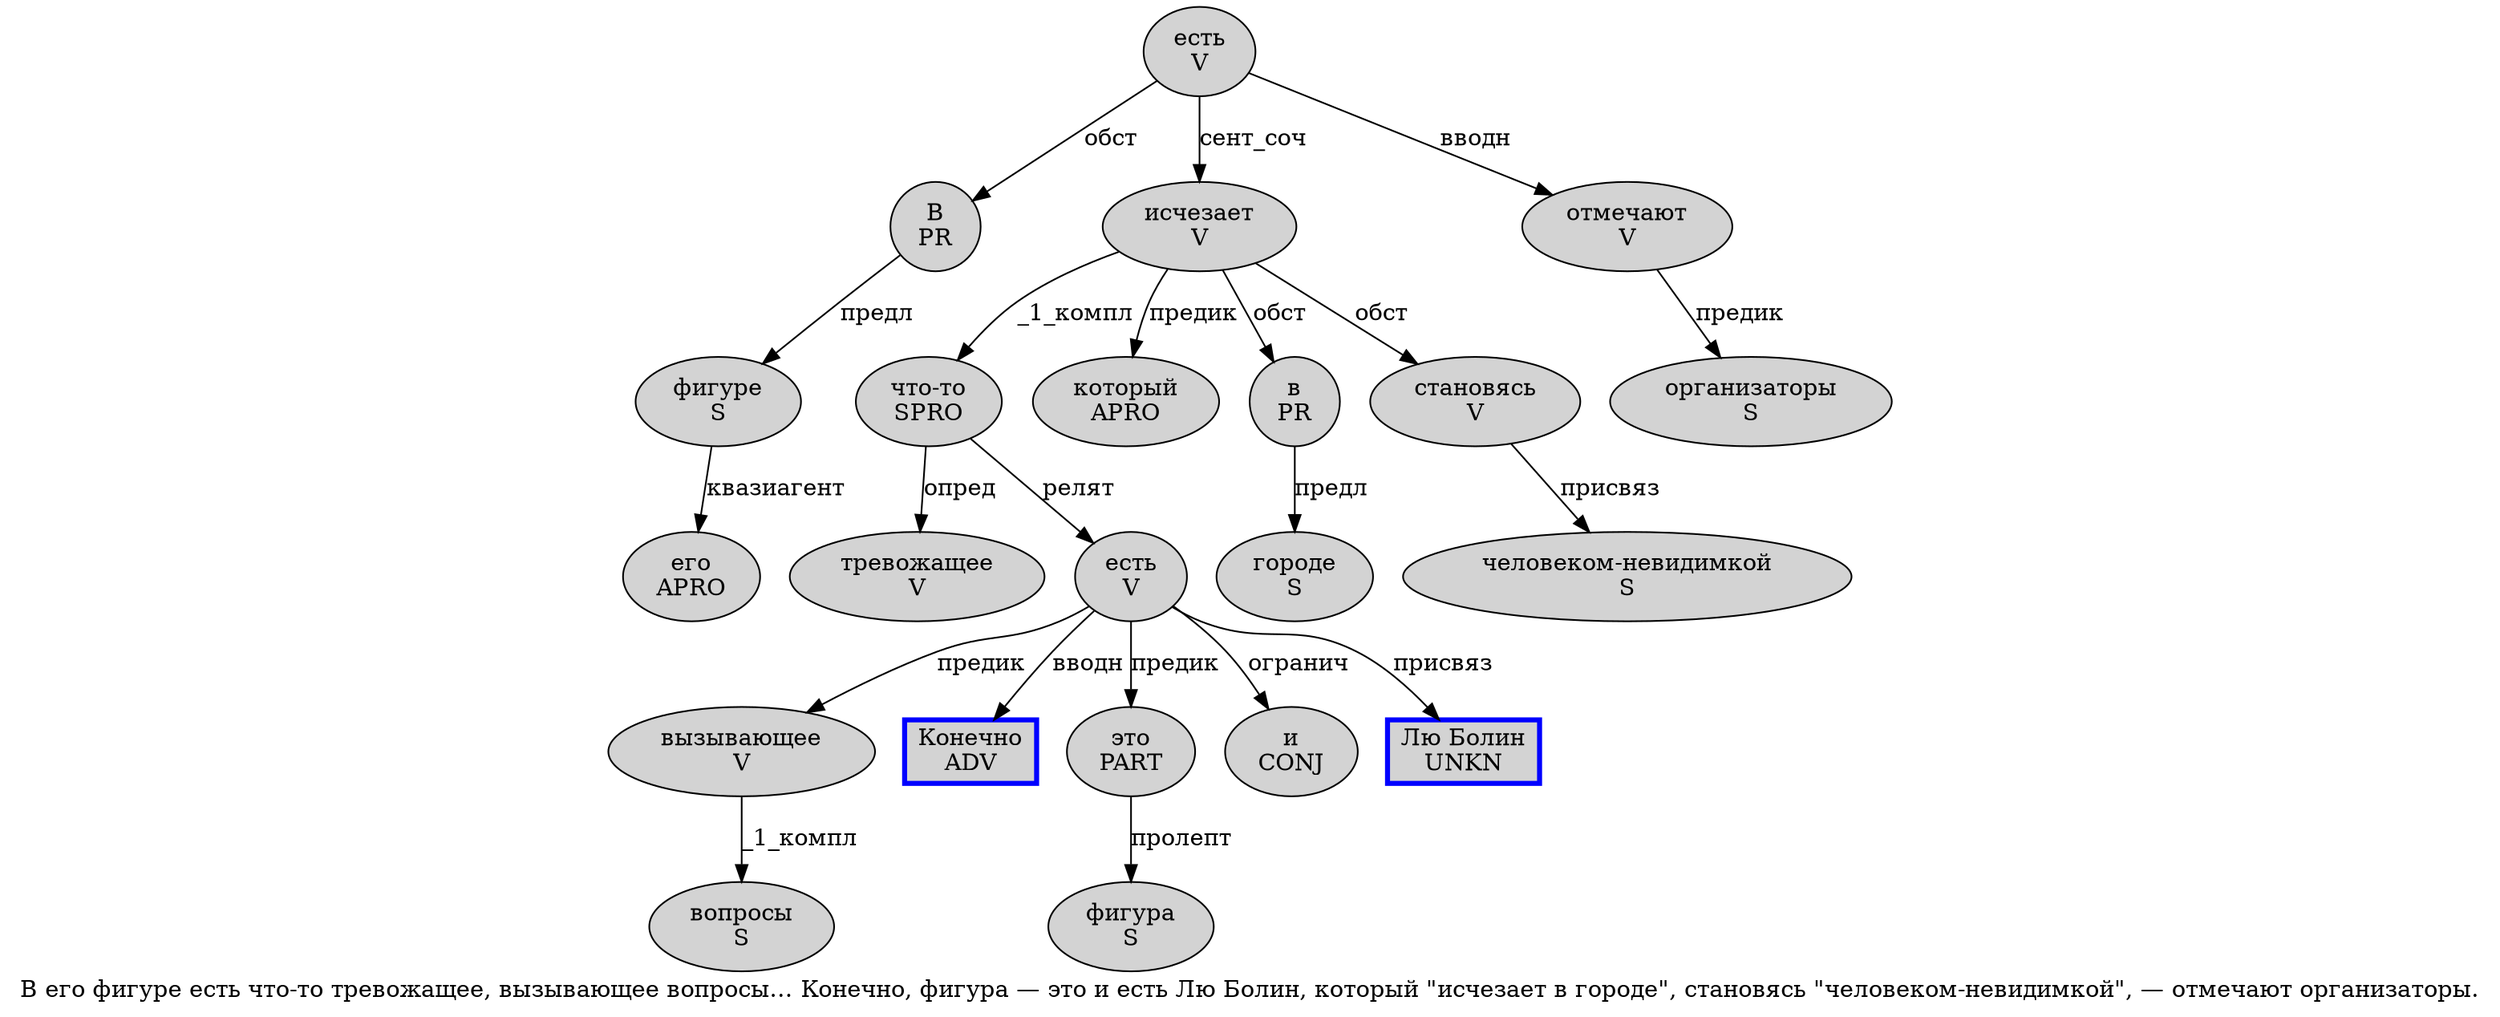 digraph SENTENCE_93 {
	graph [label="В его фигуре есть что-то тревожащее, вызывающее вопросы… Конечно, фигура — это и есть Лю Болин, который \"исчезает в городе\", становясь \"человеком-невидимкой\", — отмечают организаторы."]
	node [style=filled]
		0 [label="В
PR" color="" fillcolor=lightgray penwidth=1 shape=ellipse]
		1 [label="его
APRO" color="" fillcolor=lightgray penwidth=1 shape=ellipse]
		2 [label="фигуре
S" color="" fillcolor=lightgray penwidth=1 shape=ellipse]
		3 [label="есть
V" color="" fillcolor=lightgray penwidth=1 shape=ellipse]
		4 [label="что-то
SPRO" color="" fillcolor=lightgray penwidth=1 shape=ellipse]
		5 [label="тревожащее
V" color="" fillcolor=lightgray penwidth=1 shape=ellipse]
		7 [label="вызывающее
V" color="" fillcolor=lightgray penwidth=1 shape=ellipse]
		8 [label="вопросы
S" color="" fillcolor=lightgray penwidth=1 shape=ellipse]
		10 [label="Конечно
ADV" color=blue fillcolor=lightgray penwidth=3 shape=box]
		12 [label="фигура
S" color="" fillcolor=lightgray penwidth=1 shape=ellipse]
		14 [label="это
PART" color="" fillcolor=lightgray penwidth=1 shape=ellipse]
		15 [label="и
CONJ" color="" fillcolor=lightgray penwidth=1 shape=ellipse]
		16 [label="есть
V" color="" fillcolor=lightgray penwidth=1 shape=ellipse]
		17 [label="Лю Болин
UNKN" color=blue fillcolor=lightgray penwidth=3 shape=box]
		19 [label="который
APRO" color="" fillcolor=lightgray penwidth=1 shape=ellipse]
		21 [label="исчезает
V" color="" fillcolor=lightgray penwidth=1 shape=ellipse]
		22 [label="в
PR" color="" fillcolor=lightgray penwidth=1 shape=ellipse]
		23 [label="городе
S" color="" fillcolor=lightgray penwidth=1 shape=ellipse]
		26 [label="становясь
V" color="" fillcolor=lightgray penwidth=1 shape=ellipse]
		28 [label="человеком-невидимкой
S" color="" fillcolor=lightgray penwidth=1 shape=ellipse]
		32 [label="отмечают
V" color="" fillcolor=lightgray penwidth=1 shape=ellipse]
		33 [label="организаторы
S" color="" fillcolor=lightgray penwidth=1 shape=ellipse]
			4 -> 5 [label="опред"]
			4 -> 16 [label="релят"]
			32 -> 33 [label="предик"]
			22 -> 23 [label="предл"]
			16 -> 7 [label="предик"]
			16 -> 10 [label="вводн"]
			16 -> 14 [label="предик"]
			16 -> 15 [label="огранич"]
			16 -> 17 [label="присвяз"]
			0 -> 2 [label="предл"]
			21 -> 4 [label="_1_компл"]
			21 -> 19 [label="предик"]
			21 -> 22 [label="обст"]
			21 -> 26 [label="обст"]
			7 -> 8 [label="_1_компл"]
			14 -> 12 [label="пролепт"]
			26 -> 28 [label="присвяз"]
			2 -> 1 [label="квазиагент"]
			3 -> 0 [label="обст"]
			3 -> 21 [label="сент_соч"]
			3 -> 32 [label="вводн"]
}